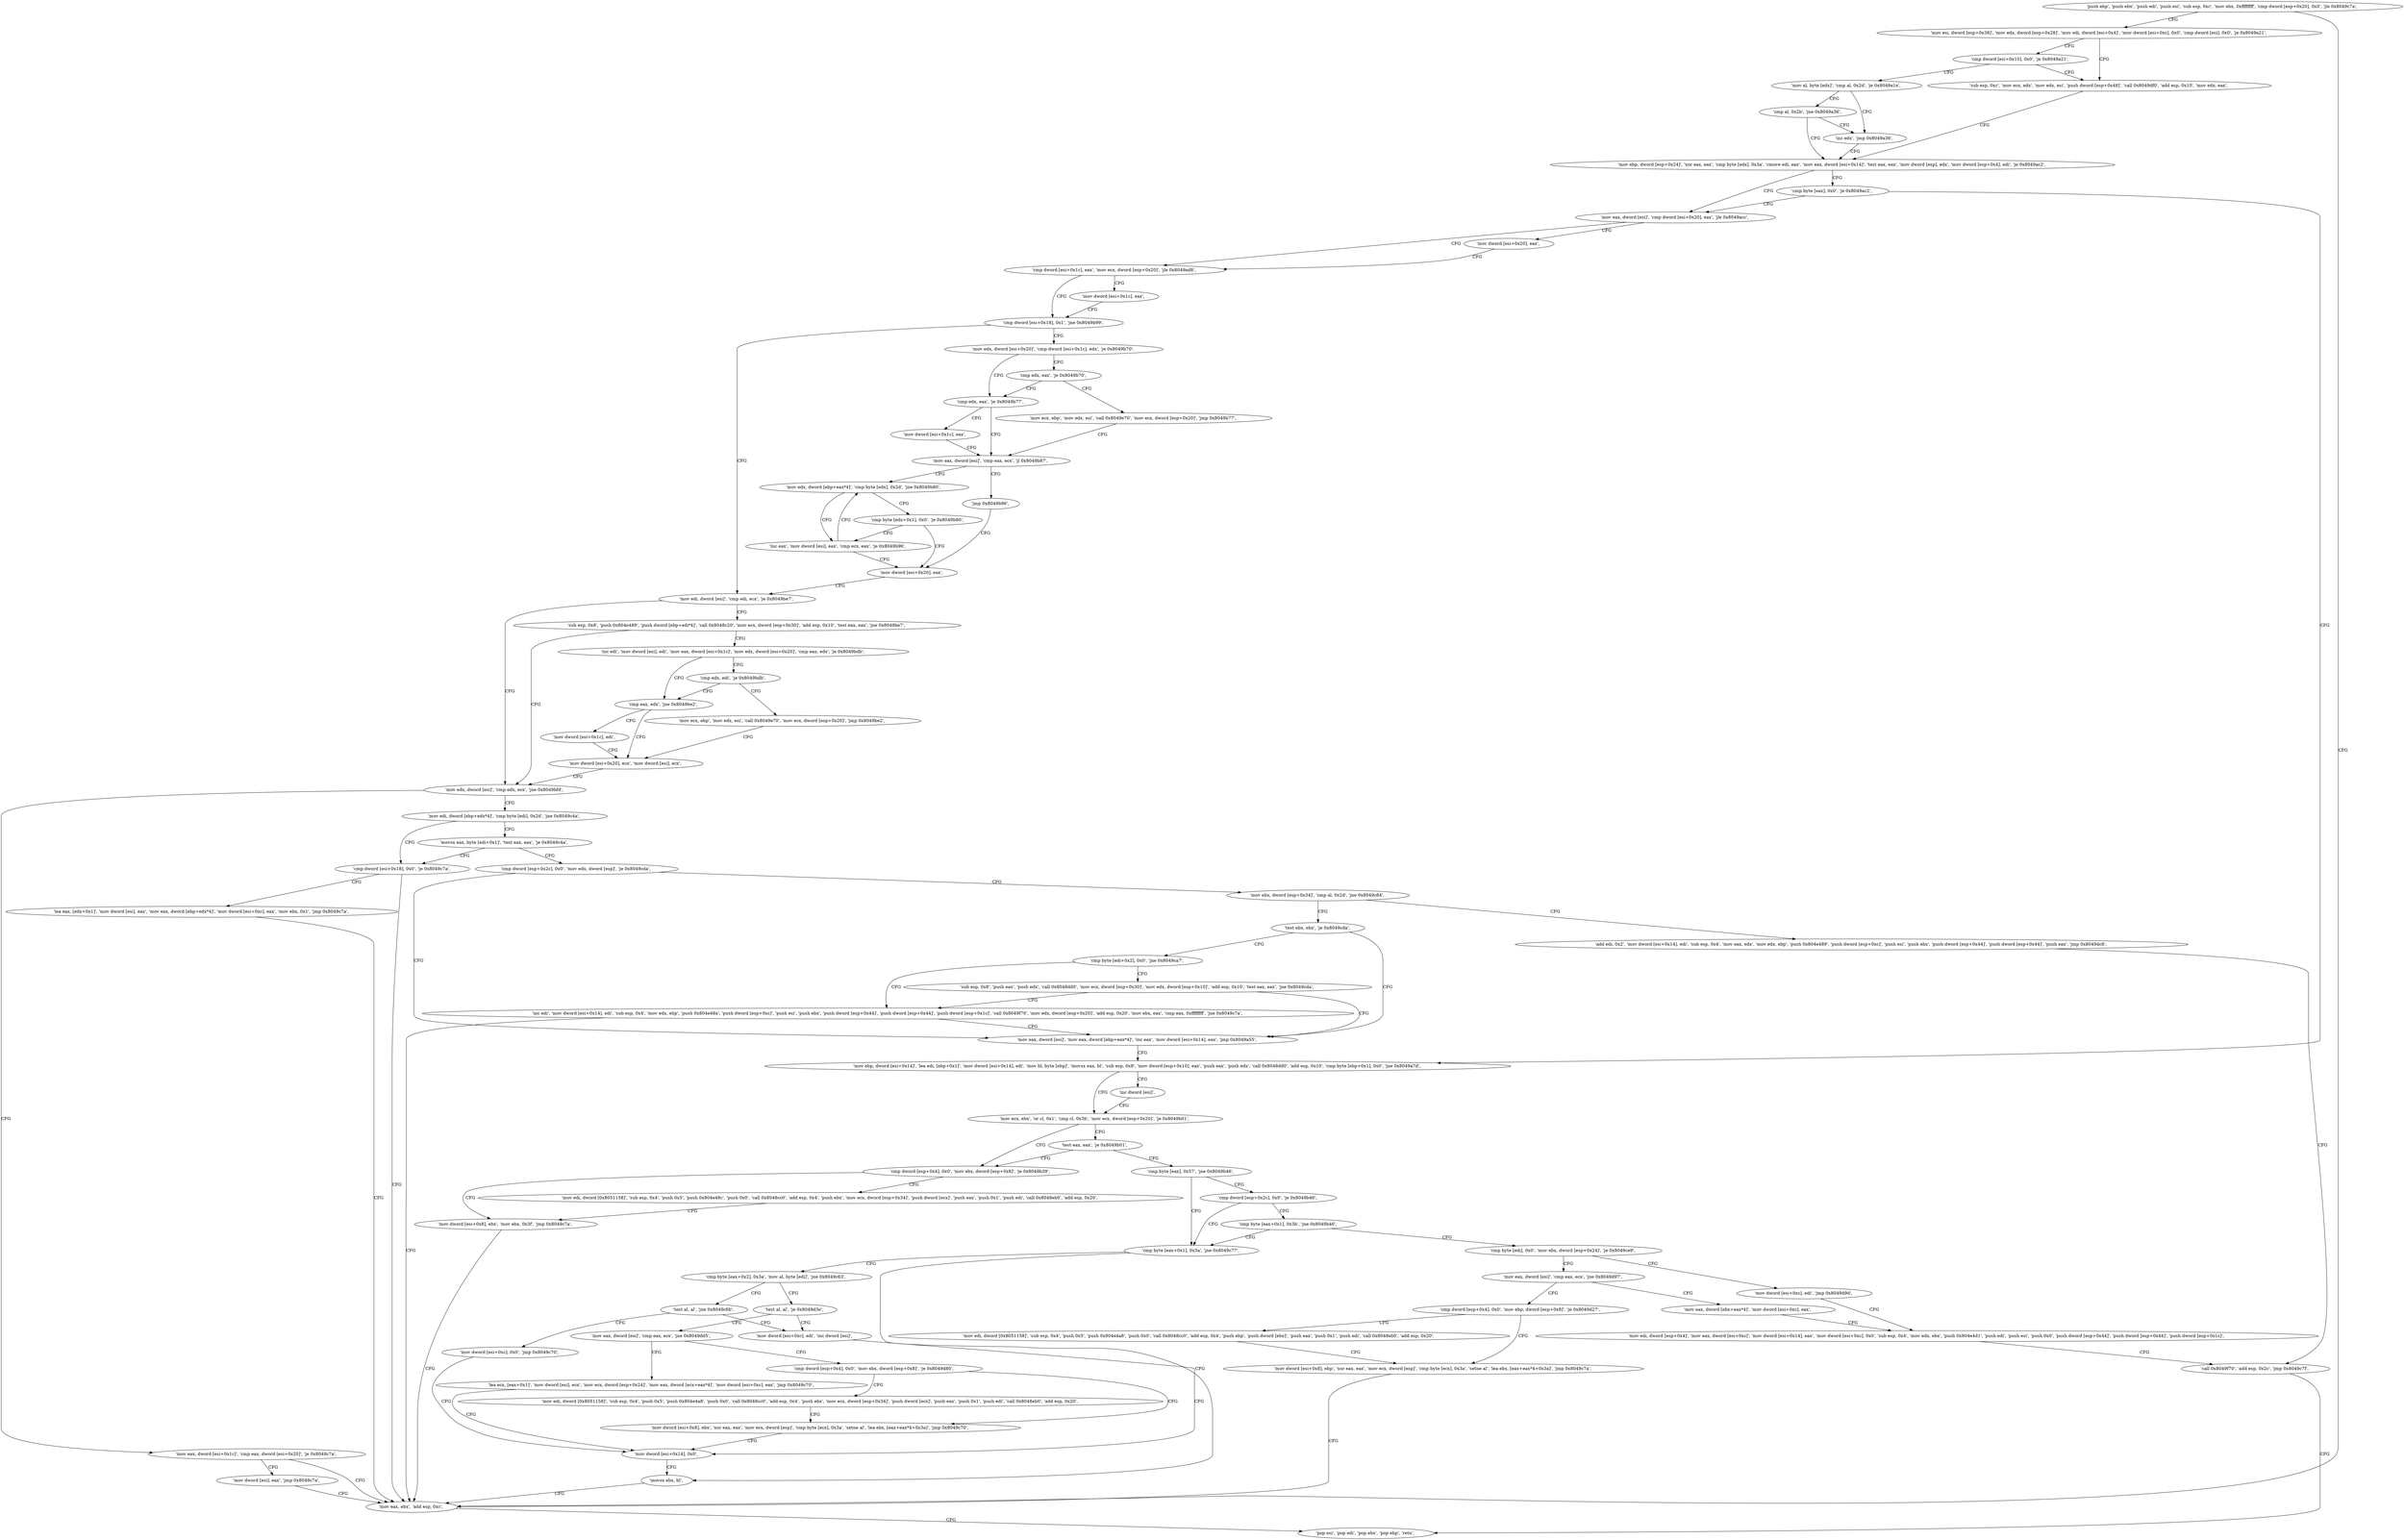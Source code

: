 digraph "func" {
"134519264" [label = "'push ebp', 'push ebx', 'push edi', 'push esi', 'sub esp, 0xc', 'mov ebx, 0xffffffff', 'cmp dword [esp+0x20], 0x0', 'jle 0x8049c7a', " ]
"134519930" [label = "'mov eax, ebx', 'add esp, 0xc', " ]
"134519287" [label = "'mov esi, dword [esp+0x38]', 'mov edx, dword [esp+0x28]', 'mov edi, dword [esi+0x4]', 'mov dword [esi+0xc], 0x0', 'cmp dword [esi], 0x0', 'je 0x8049a21', " ]
"134519935" [label = "'pop esi', 'pop edi', 'pop ebx', 'pop ebp', 'retn', " ]
"134519329" [label = "'sub esp, 0xc', 'mov ecx, edx', 'mov edx, esi', 'push dword [esp+0x48]', 'call 0x8049df0', 'add esp, 0x10', 'mov edx, eax', " ]
"134519310" [label = "'cmp dword [esi+0x10], 0x0', 'je 0x8049a21', " ]
"134519350" [label = "'mov ebp, dword [esp+0x24]', 'xor eax, eax', 'cmp byte [edx], 0x3a', 'cmove edi, eax', 'mov eax, dword [esi+0x14]', 'test eax, eax', 'mov dword [esp], edx', 'mov dword [esp+0x4], edi', 'je 0x8049ac2', " ]
"134519316" [label = "'mov al, byte [edx]', 'cmp al, 0x2d', 'je 0x8049a1e', " ]
"134519490" [label = "'mov eax, dword [esi]', 'cmp dword [esi+0x20], eax', 'jle 0x8049acc', " ]
"134519500" [label = "'cmp dword [esi+0x1c], eax', 'mov ecx, dword [esp+0x20]', 'jle 0x8049ad8', " ]
"134519497" [label = "'mov dword [esi+0x20], eax', " ]
"134519376" [label = "'cmp byte [eax], 0x0', 'je 0x8049ac2', " ]
"134519381" [label = "'mov ebp, dword [esi+0x14]', 'lea edi, [ebp+0x1]', 'mov dword [esi+0x14], edi', 'mov bl, byte [ebp]', 'movsx eax, bl', 'sub esp, 0x8', 'mov dword [esp+0x10], eax', 'push eax', 'push edx', 'call 0x8048dd0', 'add esp, 0x10', 'cmp byte [ebp+0x1], 0x0', 'jne 0x8049a7d', " ]
"134519326" [label = "'inc edx', 'jmp 0x8049a36', " ]
"134519322" [label = "'cmp al, 0x2b', 'jne 0x8049a36', " ]
"134519512" [label = "'cmp dword [esi+0x18], 0x1', 'jne 0x8049b99', " ]
"134519509" [label = "'mov dword [esi+0x1c], eax', " ]
"134519421" [label = "'mov ecx, ebx', 'or cl, 0x1', 'cmp cl, 0x3b', 'mov ecx, dword [esp+0x20]', 'je 0x8049b01', " ]
"134519419" [label = "'inc dword [esi]', " ]
"134519705" [label = "'mov edi, dword [esi]', 'cmp edi, ecx', 'je 0x8049be7', " ]
"134519522" [label = "'mov edx, dword [esi+0x20]', 'cmp dword [esi+0x1c], edx', 'je 0x8049b70', " ]
"134519553" [label = "'cmp dword [esp+0x4], 0x0', 'mov ebx, dword [esp+0x8]', 'je 0x8049b39', " ]
"134519435" [label = "'test eax, eax', 'je 0x8049b01', " ]
"134519783" [label = "'mov edx, dword [esi]', 'cmp edx, ecx', 'jne 0x8049bfd', " ]
"134519711" [label = "'sub esp, 0x8', 'push 0x804e489', 'push dword [ebp+edi*4]', 'call 0x8048c20', 'mov ecx, dword [esp+0x30]', 'add esp, 0x10', 'test eax, eax', 'jne 0x8049be7', " ]
"134519664" [label = "'cmp edx, eax', 'je 0x8049b77', " ]
"134519534" [label = "'cmp edx, eax', 'je 0x8049b70', " ]
"134519609" [label = "'mov dword [esi+0x8], ebx', 'mov ebx, 0x3f', 'jmp 0x8049c7a', " ]
"134519564" [label = "'mov edi, dword [0x8051158]', 'sub esp, 0x4', 'push 0x5', 'push 0x804e48c', 'push 0x0', 'call 0x8048cc0', 'add esp, 0x4', 'push ebx', 'mov ecx, dword [esp+0x34]', 'push dword [ecx]', 'push eax', 'push 0x1', 'push edi', 'call 0x8048eb0', 'add esp, 0x20', " ]
"134519439" [label = "'cmp byte [eax], 0x57', 'jne 0x8049b46', " ]
"134519805" [label = "'mov edi, dword [ebp+edx*4]', 'cmp byte [edi], 0x2d', 'jne 0x8049c4a', " ]
"134519789" [label = "'mov eax, dword [esi+0x1c]', 'cmp eax, dword [esi+0x20]', 'je 0x8049c7a', " ]
"134519739" [label = "'inc edi', 'mov dword [esi], edi', 'mov eax, dword [esi+0x1c]', 'mov edx, dword [esi+0x20]', 'cmp eax, edx', 'je 0x8049bdb', " ]
"134519671" [label = "'mov eax, dword [esi]', 'cmp eax, ecx', 'jl 0x8049b87', " ]
"134519668" [label = "'mov dword [esi+0x1c], eax', " ]
"134519538" [label = "'mov ecx, ebp', 'mov edx, esi', 'call 0x8049e70', 'mov ecx, dword [esp+0x20]', 'jmp 0x8049b77', " ]
"134519622" [label = "'cmp byte [eax+0x1], 0x3a', 'jne 0x8049c77', " ]
"134519448" [label = "'cmp dword [esp+0x2c], 0x0', 'je 0x8049b46', " ]
"134519882" [label = "'cmp dword [esi+0x18], 0x0', 'je 0x8049c7a', " ]
"134519814" [label = "'movsx eax, byte [edi+0x1]', 'test eax, eax', 'je 0x8049c4a', " ]
"134519801" [label = "'mov dword [esi], eax', 'jmp 0x8049c7a', " ]
"134519771" [label = "'cmp eax, edx', 'jne 0x8049be2', " ]
"134519752" [label = "'cmp edx, edi', 'je 0x8049bdb', " ]
"134519687" [label = "'mov edx, dword [ebp+eax*4]', 'cmp byte [edx], 0x2d', 'jne 0x8049b80', " ]
"134519677" [label = "'jmp 0x8049b96', " ]
"134519927" [label = "'movsx ebx, bl', " ]
"134519632" [label = "'cmp byte [eax+0x2], 0x3a', 'mov al, byte [edi]', 'jne 0x8049c63', " ]
"134519459" [label = "'cmp byte [eax+0x1], 0x3b', 'jne 0x8049b46', " ]
"134519888" [label = "'lea eax, [edx+0x1]', 'mov dword [esi], eax', 'mov eax, dword [ebp+edx*4]', 'mov dword [esi+0xc], eax', 'mov ebx, 0x1', 'jmp 0x8049c7a', " ]
"134519822" [label = "'cmp dword [esp+0x2c], 0x0', 'mov edx, dword [esp]', 'je 0x8049cda', " ]
"134519778" [label = "'mov dword [esi+0x20], ecx', 'mov dword [esi], ecx', " ]
"134519775" [label = "'mov dword [esi+0x1c], edi', " ]
"134519756" [label = "'mov ecx, ebp', 'mov edx, esi', 'call 0x8049e70', 'mov ecx, dword [esp+0x20]', 'jmp 0x8049be2', " ]
"134519680" [label = "'inc eax', 'mov dword [esi], eax', 'cmp ecx, eax', 'je 0x8049b96', " ]
"134519696" [label = "'cmp byte [edx+0x1], 0x0', 'je 0x8049b80', " ]
"134519702" [label = "'mov dword [esi+0x20], eax', " ]
"134519907" [label = "'test al, al', 'je 0x8049d3e', " ]
"134519644" [label = "'test al, al', 'jne 0x8049c6b', " ]
"134519469" [label = "'cmp byte [edi], 0x0', 'mov ebx, dword [esp+0x24]', 'je 0x8049ce9', " ]
"134520026" [label = "'mov eax, dword [esi]', 'mov eax, dword [ebp+eax*4]', 'inc eax', 'mov dword [esi+0x14], eax', 'jmp 0x8049a55', " ]
"134519836" [label = "'mov ebx, dword [esp+0x34]', 'cmp al, 0x2d', 'jne 0x8049c84', " ]
"134520126" [label = "'mov eax, dword [esi]', 'cmp eax, ecx', 'jne 0x8049dd5', " ]
"134519915" [label = "'mov dword [esi+0xc], edi', 'inc dword [esi]', " ]
"134519652" [label = "'mov dword [esi+0xc], 0x0', 'jmp 0x8049c70', " ]
"134520041" [label = "'mov eax, dword [esi]', 'cmp eax, ecx', 'jne 0x8049d97', " ]
"134519482" [label = "'mov dword [esi+0xc], edi', 'jmp 0x8049d9d', " ]
"134519940" [label = "'test ebx, ebx', 'je 0x8049cda', " ]
"134519844" [label = "'add edi, 0x2', 'mov dword [esi+0x14], edi', 'sub esp, 0x4', 'mov eax, edx', 'mov edx, ebp', 'push 0x804e489', 'push dword [esp+0xc]', 'push esi', 'push ebx', 'push dword [esp+0x44]', 'push dword [esp+0x44]', 'push eax', 'jmp 0x8049dc8', " ]
"134520277" [label = "'lea ecx, [eax+0x1]', 'mov dword [esi], ecx', 'mov ecx, dword [esp+0x24]', 'mov eax, dword [ecx+eax*4]', 'mov dword [esi+0xc], eax', 'jmp 0x8049c70', " ]
"134520136" [label = "'cmp dword [esp+0x4], 0x0', 'mov ebx, dword [esp+0x8]', 'je 0x8049d80', " ]
"134519920" [label = "'mov dword [esi+0x14], 0x0', " ]
"134520215" [label = "'mov eax, dword [ebx+eax*4]', 'mov dword [esi+0xc], eax', " ]
"134520051" [label = "'cmp dword [esp+0x4], 0x0', 'mov ebp, dword [esp+0x8]', 'je 0x8049d27', " ]
"134520221" [label = "'mov edi, dword [esp+0x4]', 'mov eax, dword [esi+0xc]', 'mov dword [esi+0x14], eax', 'mov dword [esi+0xc], 0x0', 'sub esp, 0x4', 'mov edx, ebx', 'push 0x804e4d1', 'push edi', 'push esi', 'push 0x0', 'push dword [esp+0x44]', 'push dword [esp+0x44]', 'push dword [esp+0x1c]', " ]
"134519944" [label = "'cmp byte [edi+0x2], 0x0', 'jne 0x8049ca7', " ]
"134520264" [label = "'call 0x8049f70', 'add esp, 0x2c', 'jmp 0x8049c7f', " ]
"134520192" [label = "'mov dword [esi+0x8], ebx', 'xor eax, eax', 'mov ecx, dword [esp]', 'cmp byte [ecx], 0x3a', 'setne al', 'lea ebx, [eax+eax*4+0x3a]', 'jmp 0x8049c70', " ]
"134520147" [label = "'mov edi, dword [0x8051158]', 'sub esp, 0x4', 'push 0x5', 'push 0x804e4a8', 'push 0x0', 'call 0x8048cc0', 'add esp, 0x4', 'push ebx', 'mov ecx, dword [esp+0x34]', 'push dword [ecx]', 'push eax', 'push 0x1', 'push edi', 'call 0x8048eb0', 'add esp, 0x20', " ]
"134520103" [label = "'mov dword [esi+0x8], ebp', 'xor eax, eax', 'mov ecx, dword [esp]', 'cmp byte [ecx], 0x3a', 'setne al', 'lea ebx, [eax+eax*4+0x3a]', 'jmp 0x8049c7a', " ]
"134520062" [label = "'mov edi, dword [0x8051158]', 'sub esp, 0x4', 'push 0x5', 'push 0x804e4a8', 'push 0x0', 'call 0x8048cc0', 'add esp, 0x4', 'push ebp', 'push dword [ebx]', 'push eax', 'push 0x1', 'push edi', 'call 0x8048eb0', 'add esp, 0x20', " ]
"134519975" [label = "'inc edi', 'mov dword [esi+0x14], edi', 'sub esp, 0x4', 'mov edx, ebp', 'push 0x804e48a', 'push dword [esp+0xc]', 'push esi', 'push ebx', 'push dword [esp+0x44]', 'push dword [esp+0x44]', 'push dword [esp+0x1c]', 'call 0x8049f70', 'mov edx, dword [esp+0x20]', 'add esp, 0x20', 'mov ebx, eax', 'cmp eax, 0xffffffff', 'jne 0x8049c7a', " ]
"134519950" [label = "'sub esp, 0x8', 'push eax', 'push edx', 'call 0x8048dd0', 'mov ecx, dword [esp+0x30]', 'mov edx, dword [esp+0x10]', 'add esp, 0x10', 'test eax, eax', 'jne 0x8049cda', " ]
"134519264" -> "134519930" [ label = "CFG" ]
"134519264" -> "134519287" [ label = "CFG" ]
"134519930" -> "134519935" [ label = "CFG" ]
"134519287" -> "134519329" [ label = "CFG" ]
"134519287" -> "134519310" [ label = "CFG" ]
"134519329" -> "134519350" [ label = "CFG" ]
"134519310" -> "134519329" [ label = "CFG" ]
"134519310" -> "134519316" [ label = "CFG" ]
"134519350" -> "134519490" [ label = "CFG" ]
"134519350" -> "134519376" [ label = "CFG" ]
"134519316" -> "134519326" [ label = "CFG" ]
"134519316" -> "134519322" [ label = "CFG" ]
"134519490" -> "134519500" [ label = "CFG" ]
"134519490" -> "134519497" [ label = "CFG" ]
"134519500" -> "134519512" [ label = "CFG" ]
"134519500" -> "134519509" [ label = "CFG" ]
"134519497" -> "134519500" [ label = "CFG" ]
"134519376" -> "134519490" [ label = "CFG" ]
"134519376" -> "134519381" [ label = "CFG" ]
"134519381" -> "134519421" [ label = "CFG" ]
"134519381" -> "134519419" [ label = "CFG" ]
"134519326" -> "134519350" [ label = "CFG" ]
"134519322" -> "134519350" [ label = "CFG" ]
"134519322" -> "134519326" [ label = "CFG" ]
"134519512" -> "134519705" [ label = "CFG" ]
"134519512" -> "134519522" [ label = "CFG" ]
"134519509" -> "134519512" [ label = "CFG" ]
"134519421" -> "134519553" [ label = "CFG" ]
"134519421" -> "134519435" [ label = "CFG" ]
"134519419" -> "134519421" [ label = "CFG" ]
"134519705" -> "134519783" [ label = "CFG" ]
"134519705" -> "134519711" [ label = "CFG" ]
"134519522" -> "134519664" [ label = "CFG" ]
"134519522" -> "134519534" [ label = "CFG" ]
"134519553" -> "134519609" [ label = "CFG" ]
"134519553" -> "134519564" [ label = "CFG" ]
"134519435" -> "134519553" [ label = "CFG" ]
"134519435" -> "134519439" [ label = "CFG" ]
"134519783" -> "134519805" [ label = "CFG" ]
"134519783" -> "134519789" [ label = "CFG" ]
"134519711" -> "134519783" [ label = "CFG" ]
"134519711" -> "134519739" [ label = "CFG" ]
"134519664" -> "134519671" [ label = "CFG" ]
"134519664" -> "134519668" [ label = "CFG" ]
"134519534" -> "134519664" [ label = "CFG" ]
"134519534" -> "134519538" [ label = "CFG" ]
"134519609" -> "134519930" [ label = "CFG" ]
"134519564" -> "134519609" [ label = "CFG" ]
"134519439" -> "134519622" [ label = "CFG" ]
"134519439" -> "134519448" [ label = "CFG" ]
"134519805" -> "134519882" [ label = "CFG" ]
"134519805" -> "134519814" [ label = "CFG" ]
"134519789" -> "134519930" [ label = "CFG" ]
"134519789" -> "134519801" [ label = "CFG" ]
"134519739" -> "134519771" [ label = "CFG" ]
"134519739" -> "134519752" [ label = "CFG" ]
"134519671" -> "134519687" [ label = "CFG" ]
"134519671" -> "134519677" [ label = "CFG" ]
"134519668" -> "134519671" [ label = "CFG" ]
"134519538" -> "134519671" [ label = "CFG" ]
"134519622" -> "134519927" [ label = "CFG" ]
"134519622" -> "134519632" [ label = "CFG" ]
"134519448" -> "134519622" [ label = "CFG" ]
"134519448" -> "134519459" [ label = "CFG" ]
"134519882" -> "134519930" [ label = "CFG" ]
"134519882" -> "134519888" [ label = "CFG" ]
"134519814" -> "134519882" [ label = "CFG" ]
"134519814" -> "134519822" [ label = "CFG" ]
"134519801" -> "134519930" [ label = "CFG" ]
"134519771" -> "134519778" [ label = "CFG" ]
"134519771" -> "134519775" [ label = "CFG" ]
"134519752" -> "134519771" [ label = "CFG" ]
"134519752" -> "134519756" [ label = "CFG" ]
"134519687" -> "134519680" [ label = "CFG" ]
"134519687" -> "134519696" [ label = "CFG" ]
"134519677" -> "134519702" [ label = "CFG" ]
"134519927" -> "134519930" [ label = "CFG" ]
"134519632" -> "134519907" [ label = "CFG" ]
"134519632" -> "134519644" [ label = "CFG" ]
"134519459" -> "134519622" [ label = "CFG" ]
"134519459" -> "134519469" [ label = "CFG" ]
"134519888" -> "134519930" [ label = "CFG" ]
"134519822" -> "134520026" [ label = "CFG" ]
"134519822" -> "134519836" [ label = "CFG" ]
"134519778" -> "134519783" [ label = "CFG" ]
"134519775" -> "134519778" [ label = "CFG" ]
"134519756" -> "134519778" [ label = "CFG" ]
"134519680" -> "134519702" [ label = "CFG" ]
"134519680" -> "134519687" [ label = "CFG" ]
"134519696" -> "134519680" [ label = "CFG" ]
"134519696" -> "134519702" [ label = "CFG" ]
"134519702" -> "134519705" [ label = "CFG" ]
"134519907" -> "134520126" [ label = "CFG" ]
"134519907" -> "134519915" [ label = "CFG" ]
"134519644" -> "134519915" [ label = "CFG" ]
"134519644" -> "134519652" [ label = "CFG" ]
"134519469" -> "134520041" [ label = "CFG" ]
"134519469" -> "134519482" [ label = "CFG" ]
"134520026" -> "134519381" [ label = "CFG" ]
"134519836" -> "134519940" [ label = "CFG" ]
"134519836" -> "134519844" [ label = "CFG" ]
"134520126" -> "134520277" [ label = "CFG" ]
"134520126" -> "134520136" [ label = "CFG" ]
"134519915" -> "134519920" [ label = "CFG" ]
"134519652" -> "134519920" [ label = "CFG" ]
"134520041" -> "134520215" [ label = "CFG" ]
"134520041" -> "134520051" [ label = "CFG" ]
"134519482" -> "134520221" [ label = "CFG" ]
"134519940" -> "134520026" [ label = "CFG" ]
"134519940" -> "134519944" [ label = "CFG" ]
"134519844" -> "134520264" [ label = "CFG" ]
"134520277" -> "134519920" [ label = "CFG" ]
"134520136" -> "134520192" [ label = "CFG" ]
"134520136" -> "134520147" [ label = "CFG" ]
"134519920" -> "134519927" [ label = "CFG" ]
"134520215" -> "134520221" [ label = "CFG" ]
"134520051" -> "134520103" [ label = "CFG" ]
"134520051" -> "134520062" [ label = "CFG" ]
"134520221" -> "134520264" [ label = "CFG" ]
"134519944" -> "134519975" [ label = "CFG" ]
"134519944" -> "134519950" [ label = "CFG" ]
"134520264" -> "134519935" [ label = "CFG" ]
"134520192" -> "134519920" [ label = "CFG" ]
"134520147" -> "134520192" [ label = "CFG" ]
"134520103" -> "134519930" [ label = "CFG" ]
"134520062" -> "134520103" [ label = "CFG" ]
"134519975" -> "134519930" [ label = "CFG" ]
"134519975" -> "134520026" [ label = "CFG" ]
"134519950" -> "134520026" [ label = "CFG" ]
"134519950" -> "134519975" [ label = "CFG" ]
}
